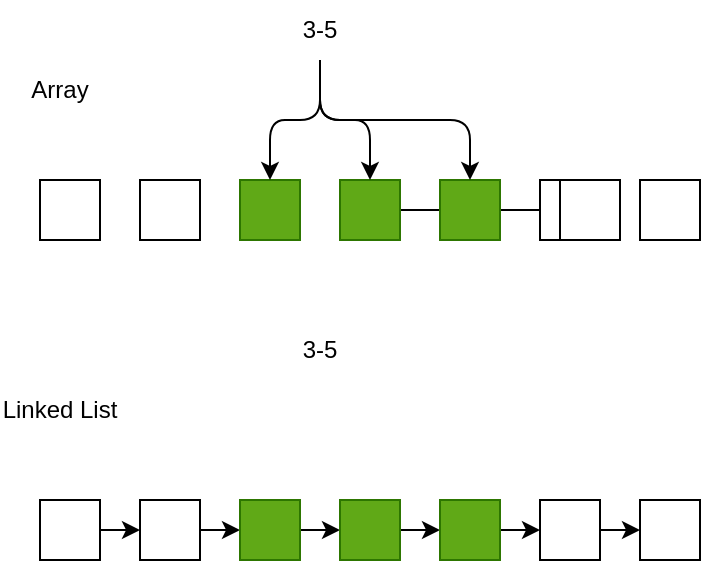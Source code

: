 <mxfile>
    <diagram id="EUg1p4t70o_n1Fe6zQVJ" name="Page-1">
        <mxGraphModel dx="442" dy="532" grid="1" gridSize="10" guides="1" tooltips="1" connect="1" arrows="1" fold="1" page="1" pageScale="1" pageWidth="850" pageHeight="1100" math="0" shadow="0">
            <root>
                <mxCell id="0"/>
                <mxCell id="1" parent="0"/>
                <mxCell id="2" value="Array" style="text;strokeColor=none;align=center;fillColor=none;html=1;verticalAlign=middle;whiteSpace=wrap;rounded=0;" vertex="1" parent="1">
                    <mxGeometry x="90" y="260" width="60" height="30" as="geometry"/>
                </mxCell>
                <mxCell id="14" value="" style="whiteSpace=wrap;html=1;flipH=1;" vertex="1" parent="1">
                    <mxGeometry x="110" y="320" width="30" height="30" as="geometry"/>
                </mxCell>
                <mxCell id="33" value="" style="whiteSpace=wrap;html=1;flipH=1;" vertex="1" parent="1">
                    <mxGeometry x="160" y="320" width="30" height="30" as="geometry"/>
                </mxCell>
                <mxCell id="34" value="" style="whiteSpace=wrap;html=1;flipH=1;fillColor=#60a917;fontColor=#ffffff;strokeColor=#2D7600;" vertex="1" parent="1">
                    <mxGeometry x="210" y="320" width="30" height="30" as="geometry"/>
                </mxCell>
                <mxCell id="61" value="" style="edgeStyle=orthogonalEdgeStyle;html=1;" edge="1" parent="1" source="35" target="60">
                    <mxGeometry relative="1" as="geometry"/>
                </mxCell>
                <mxCell id="35" value="" style="whiteSpace=wrap;html=1;flipH=1;fillColor=#60a917;fontColor=#ffffff;strokeColor=#2D7600;" vertex="1" parent="1">
                    <mxGeometry x="260" y="320" width="30" height="30" as="geometry"/>
                </mxCell>
                <mxCell id="36" value="" style="whiteSpace=wrap;html=1;flipH=1;fillColor=#60a917;fontColor=#ffffff;strokeColor=#2D7600;" vertex="1" parent="1">
                    <mxGeometry x="310" y="320" width="30" height="30" as="geometry"/>
                </mxCell>
                <mxCell id="37" value="" style="whiteSpace=wrap;html=1;flipH=1;" vertex="1" parent="1">
                    <mxGeometry x="360" y="320" width="30" height="30" as="geometry"/>
                </mxCell>
                <mxCell id="38" value="" style="whiteSpace=wrap;html=1;flipH=1;" vertex="1" parent="1">
                    <mxGeometry x="410" y="320" width="30" height="30" as="geometry"/>
                </mxCell>
                <mxCell id="44" style="edgeStyle=orthogonalEdgeStyle;html=1;exitX=0.5;exitY=1;exitDx=0;exitDy=0;entryX=0.5;entryY=0;entryDx=0;entryDy=0;" edge="1" parent="1" source="41" target="34">
                    <mxGeometry relative="1" as="geometry"/>
                </mxCell>
                <mxCell id="45" style="edgeStyle=orthogonalEdgeStyle;html=1;exitX=0.5;exitY=1;exitDx=0;exitDy=0;entryX=0.5;entryY=0;entryDx=0;entryDy=0;" edge="1" parent="1" source="41" target="36">
                    <mxGeometry relative="1" as="geometry"/>
                </mxCell>
                <mxCell id="62" style="edgeStyle=orthogonalEdgeStyle;html=1;exitX=0.5;exitY=1;exitDx=0;exitDy=0;entryX=0.5;entryY=0;entryDx=0;entryDy=0;" edge="1" parent="1" source="41" target="35">
                    <mxGeometry relative="1" as="geometry"/>
                </mxCell>
                <mxCell id="41" value="3-5" style="text;strokeColor=none;align=center;fillColor=none;html=1;verticalAlign=middle;whiteSpace=wrap;rounded=0;" vertex="1" parent="1">
                    <mxGeometry x="220" y="230" width="60" height="30" as="geometry"/>
                </mxCell>
                <mxCell id="46" value="Linked List" style="text;strokeColor=none;align=center;fillColor=none;html=1;verticalAlign=middle;whiteSpace=wrap;rounded=0;" vertex="1" parent="1">
                    <mxGeometry x="90" y="420" width="60" height="30" as="geometry"/>
                </mxCell>
                <mxCell id="57" style="edgeStyle=orthogonalEdgeStyle;html=1;exitX=1;exitY=0.5;exitDx=0;exitDy=0;entryX=0;entryY=0.5;entryDx=0;entryDy=0;" edge="1" parent="1" source="47" target="48">
                    <mxGeometry relative="1" as="geometry"/>
                </mxCell>
                <mxCell id="47" value="" style="whiteSpace=wrap;html=1;flipH=1;" vertex="1" parent="1">
                    <mxGeometry x="110" y="480" width="30" height="30" as="geometry"/>
                </mxCell>
                <mxCell id="58" style="edgeStyle=orthogonalEdgeStyle;html=1;exitX=1;exitY=0.5;exitDx=0;exitDy=0;entryX=0;entryY=0.5;entryDx=0;entryDy=0;" edge="1" parent="1" source="48" target="49">
                    <mxGeometry relative="1" as="geometry"/>
                </mxCell>
                <mxCell id="48" value="" style="whiteSpace=wrap;html=1;flipH=1;" vertex="1" parent="1">
                    <mxGeometry x="160" y="480" width="30" height="30" as="geometry"/>
                </mxCell>
                <mxCell id="59" style="edgeStyle=orthogonalEdgeStyle;html=1;exitX=1;exitY=0.5;exitDx=0;exitDy=0;entryX=0;entryY=0.5;entryDx=0;entryDy=0;" edge="1" parent="1" source="49" target="50">
                    <mxGeometry relative="1" as="geometry"/>
                </mxCell>
                <mxCell id="49" value="" style="whiteSpace=wrap;html=1;flipH=1;fillColor=#60a917;fontColor=#ffffff;strokeColor=#2D7600;" vertex="1" parent="1">
                    <mxGeometry x="210" y="480" width="30" height="30" as="geometry"/>
                </mxCell>
                <mxCell id="63" style="edgeStyle=orthogonalEdgeStyle;html=1;exitX=1;exitY=0.5;exitDx=0;exitDy=0;entryX=0;entryY=0.5;entryDx=0;entryDy=0;" edge="1" parent="1" source="50" target="51">
                    <mxGeometry relative="1" as="geometry"/>
                </mxCell>
                <mxCell id="50" value="" style="whiteSpace=wrap;html=1;flipH=1;fillColor=#60a917;fontColor=#ffffff;strokeColor=#2D7600;" vertex="1" parent="1">
                    <mxGeometry x="260" y="480" width="30" height="30" as="geometry"/>
                </mxCell>
                <mxCell id="64" style="edgeStyle=orthogonalEdgeStyle;html=1;exitX=1;exitY=0.5;exitDx=0;exitDy=0;entryX=0;entryY=0.5;entryDx=0;entryDy=0;" edge="1" parent="1" source="51" target="52">
                    <mxGeometry relative="1" as="geometry"/>
                </mxCell>
                <mxCell id="51" value="" style="whiteSpace=wrap;html=1;flipH=1;fillColor=#60a917;fontColor=#ffffff;strokeColor=#2D7600;" vertex="1" parent="1">
                    <mxGeometry x="310" y="480" width="30" height="30" as="geometry"/>
                </mxCell>
                <mxCell id="65" style="edgeStyle=orthogonalEdgeStyle;html=1;exitX=1;exitY=0.5;exitDx=0;exitDy=0;" edge="1" parent="1" source="52" target="53">
                    <mxGeometry relative="1" as="geometry"/>
                </mxCell>
                <mxCell id="52" value="" style="whiteSpace=wrap;html=1;flipH=1;" vertex="1" parent="1">
                    <mxGeometry x="360" y="480" width="30" height="30" as="geometry"/>
                </mxCell>
                <mxCell id="53" value="" style="whiteSpace=wrap;html=1;flipH=1;" vertex="1" parent="1">
                    <mxGeometry x="410" y="480" width="30" height="30" as="geometry"/>
                </mxCell>
                <mxCell id="56" value="3-5" style="text;strokeColor=none;align=center;fillColor=none;html=1;verticalAlign=middle;whiteSpace=wrap;rounded=0;" vertex="1" parent="1">
                    <mxGeometry x="220" y="390" width="60" height="30" as="geometry"/>
                </mxCell>
                <mxCell id="60" value="" style="whiteSpace=wrap;html=1;flipH=1;" vertex="1" parent="1">
                    <mxGeometry x="370" y="320" width="30" height="30" as="geometry"/>
                </mxCell>
            </root>
        </mxGraphModel>
    </diagram>
</mxfile>